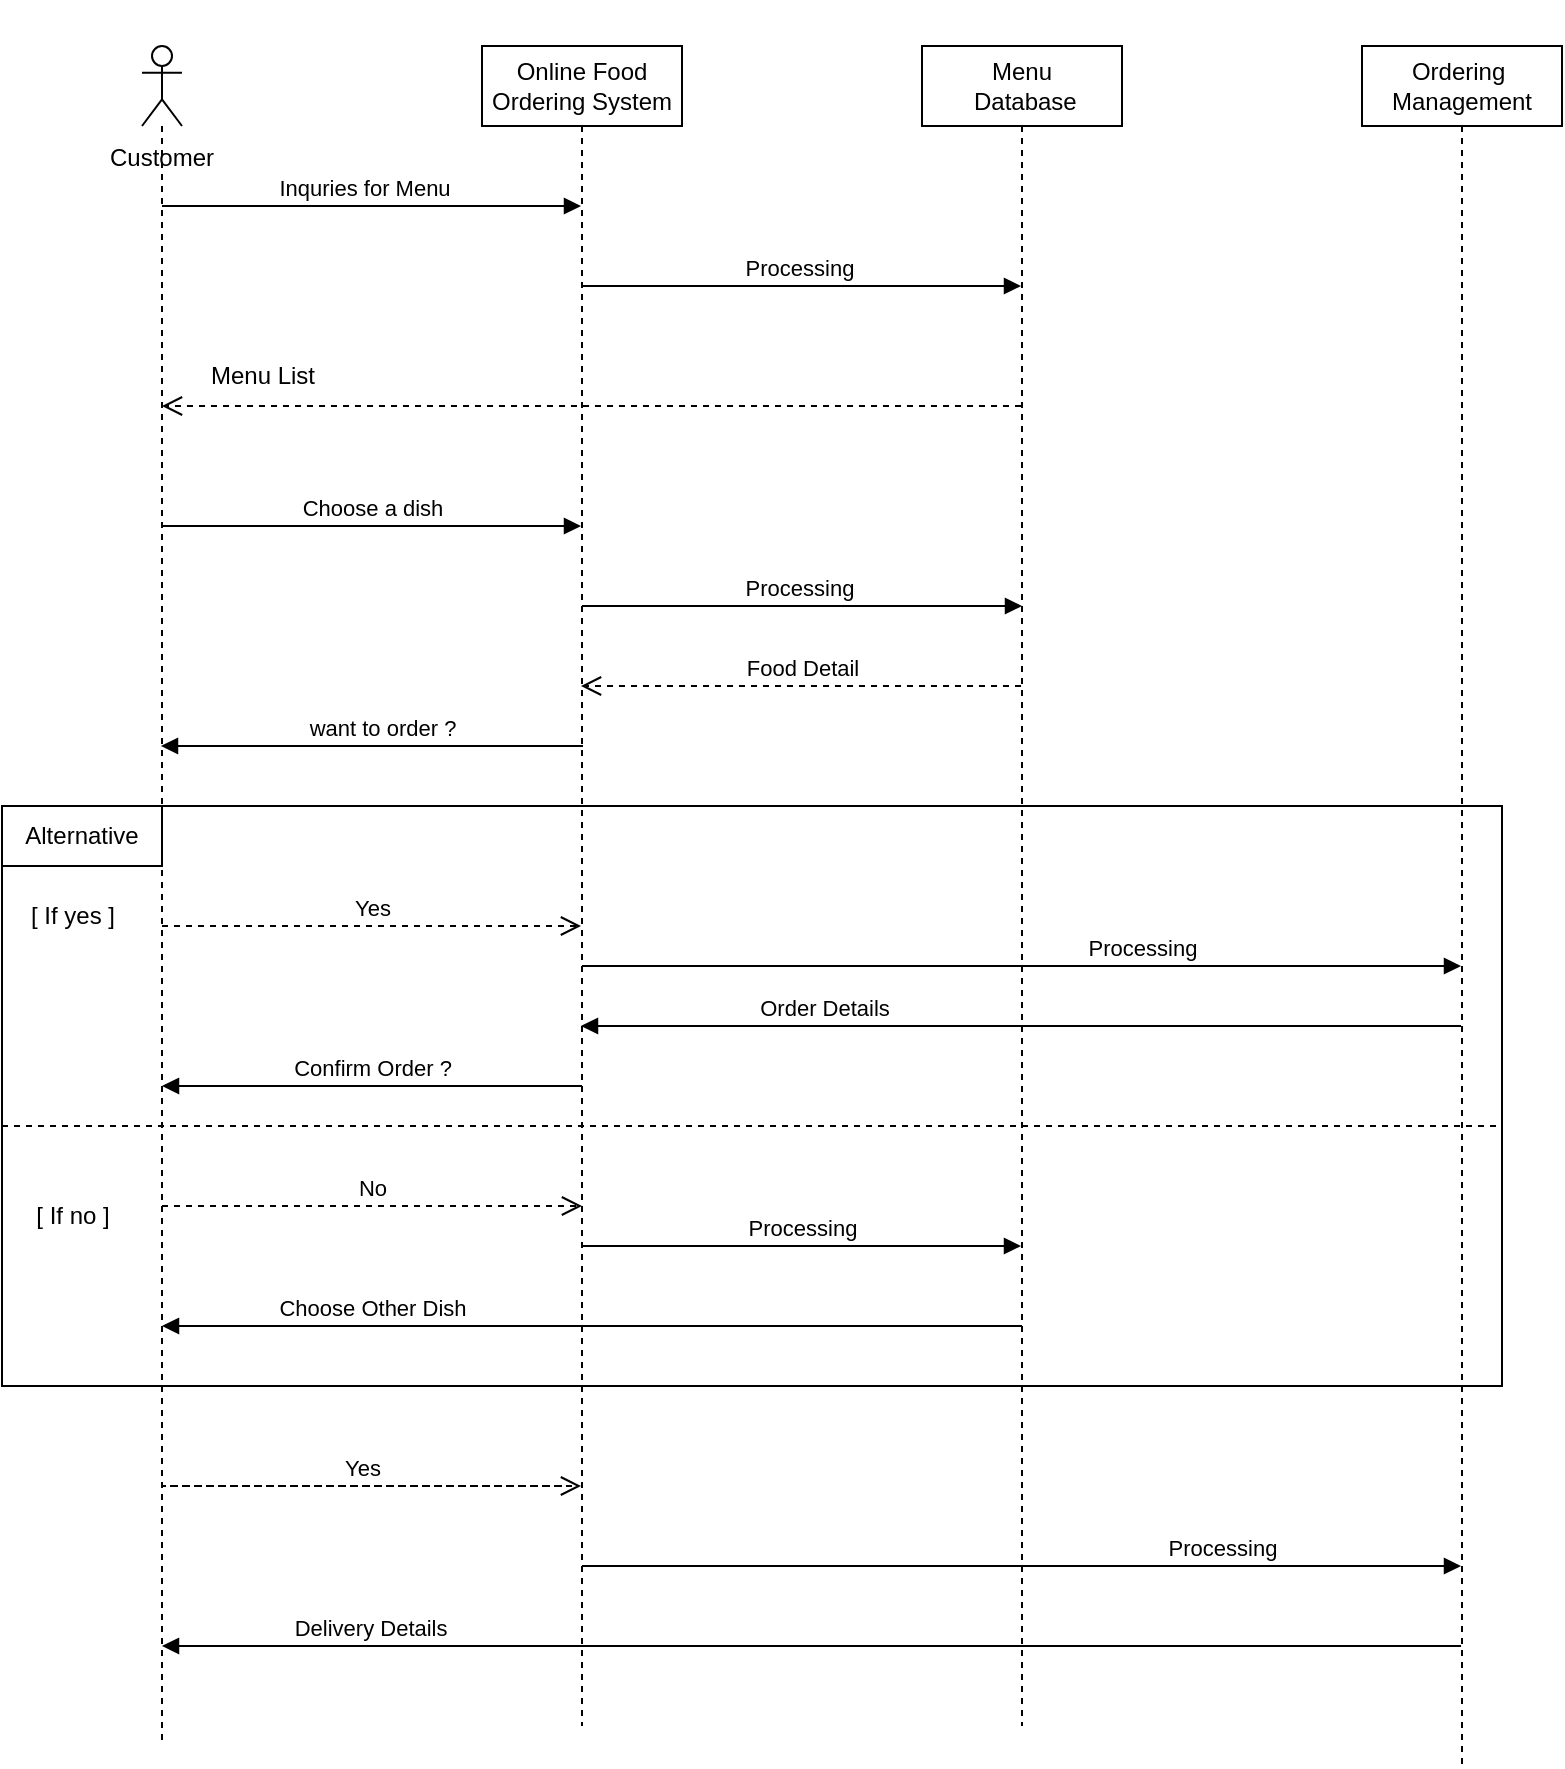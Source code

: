 <mxfile version="26.1.1">
  <diagram name="Page-1" id="cq3RQU5rPBejEIhoj49F">
    <mxGraphModel grid="1" page="1" gridSize="10" guides="1" tooltips="1" connect="1" arrows="1" fold="1" pageScale="1" pageWidth="850" pageHeight="1100" math="0" shadow="0">
      <root>
        <mxCell id="0" />
        <mxCell id="1" parent="0" />
        <mxCell id="_nC1n4Rfumy5b9con1bF-8" value="Online Food Ordering System" style="shape=umlLifeline;perimeter=lifelinePerimeter;whiteSpace=wrap;html=1;container=1;dropTarget=0;collapsible=0;recursiveResize=0;outlineConnect=0;portConstraint=eastwest;newEdgeStyle={&quot;curved&quot;:0,&quot;rounded&quot;:0};" vertex="1" parent="1">
          <mxGeometry x="260" y="40" width="100" height="840" as="geometry" />
        </mxCell>
        <mxCell id="_nC1n4Rfumy5b9con1bF-9" value="&lt;div&gt;&lt;br&gt;&lt;/div&gt;&lt;div&gt;&lt;br&gt;&lt;/div&gt;&lt;div&gt;&lt;br&gt;&lt;/div&gt;&lt;div&gt;&lt;br&gt;&lt;/div&gt;&lt;div&gt;&lt;br&gt;&lt;/div&gt;&lt;div&gt;Customer&lt;/div&gt;" style="shape=umlLifeline;perimeter=lifelinePerimeter;whiteSpace=wrap;html=1;container=1;dropTarget=0;collapsible=0;recursiveResize=0;outlineConnect=0;portConstraint=eastwest;newEdgeStyle={&quot;curved&quot;:0,&quot;rounded&quot;:0};participant=umlActor;" vertex="1" parent="1">
          <mxGeometry x="90" y="40" width="20" height="850" as="geometry" />
        </mxCell>
        <mxCell id="_nC1n4Rfumy5b9con1bF-11" value="Menu&lt;div&gt;&amp;nbsp;Database&lt;/div&gt;" style="shape=umlLifeline;perimeter=lifelinePerimeter;whiteSpace=wrap;html=1;container=1;dropTarget=0;collapsible=0;recursiveResize=0;outlineConnect=0;portConstraint=eastwest;newEdgeStyle={&quot;curved&quot;:0,&quot;rounded&quot;:0};" vertex="1" parent="1">
          <mxGeometry x="480" y="40" width="100" height="840" as="geometry" />
        </mxCell>
        <mxCell id="_nC1n4Rfumy5b9con1bF-12" value="Ordering&amp;nbsp;&lt;div&gt;Management&lt;/div&gt;" style="shape=umlLifeline;perimeter=lifelinePerimeter;whiteSpace=wrap;html=1;container=1;dropTarget=0;collapsible=0;recursiveResize=0;outlineConnect=0;portConstraint=eastwest;newEdgeStyle={&quot;curved&quot;:0,&quot;rounded&quot;:0};" vertex="1" parent="1">
          <mxGeometry x="700" y="40" width="100" height="860" as="geometry" />
        </mxCell>
        <mxCell id="_nC1n4Rfumy5b9con1bF-14" value="&lt;div&gt;&lt;br&gt;&lt;/div&gt;&lt;div&gt;&lt;br&gt;&lt;/div&gt;&lt;div&gt;&lt;br&gt;&lt;/div&gt;&lt;div&gt;&lt;br&gt;&lt;/div&gt;" style="html=1;verticalAlign=bottom;endArrow=open;dashed=1;endSize=8;curved=0;rounded=0;" edge="1" parent="1" source="_nC1n4Rfumy5b9con1bF-11" target="_nC1n4Rfumy5b9con1bF-9">
          <mxGeometry x="0.857" relative="1" as="geometry">
            <mxPoint x="530" y="200" as="sourcePoint" />
            <mxPoint x="450" y="200" as="targetPoint" />
            <Array as="points">
              <mxPoint x="280" y="220" />
            </Array>
            <mxPoint as="offset" />
          </mxGeometry>
        </mxCell>
        <mxCell id="_nC1n4Rfumy5b9con1bF-15" value="Menu List" style="text;html=1;align=center;verticalAlign=middle;resizable=0;points=[];autosize=1;strokeColor=none;fillColor=none;" vertex="1" parent="1">
          <mxGeometry x="110" y="190" width="80" height="30" as="geometry" />
        </mxCell>
        <mxCell id="_nC1n4Rfumy5b9con1bF-16" value="Inquries for Menu" style="html=1;verticalAlign=bottom;endArrow=block;curved=0;rounded=0;" edge="1" parent="1" source="_nC1n4Rfumy5b9con1bF-9" target="_nC1n4Rfumy5b9con1bF-8">
          <mxGeometry x="-0.043" width="80" relative="1" as="geometry">
            <mxPoint x="290" y="260" as="sourcePoint" />
            <mxPoint x="370" y="260" as="targetPoint" />
            <Array as="points">
              <mxPoint x="170" y="120" />
            </Array>
            <mxPoint x="1" as="offset" />
          </mxGeometry>
        </mxCell>
        <mxCell id="_nC1n4Rfumy5b9con1bF-17" value="Processing&amp;nbsp;" style="html=1;verticalAlign=bottom;endArrow=block;curved=0;rounded=0;" edge="1" parent="1" target="_nC1n4Rfumy5b9con1bF-11">
          <mxGeometry width="80" relative="1" as="geometry">
            <mxPoint x="310" y="160" as="sourcePoint" />
            <mxPoint x="390" y="160" as="targetPoint" />
          </mxGeometry>
        </mxCell>
        <mxCell id="_nC1n4Rfumy5b9con1bF-18" value="Choose a dish" style="html=1;verticalAlign=bottom;endArrow=block;curved=0;rounded=0;" edge="1" parent="1" target="_nC1n4Rfumy5b9con1bF-8">
          <mxGeometry width="80" relative="1" as="geometry">
            <mxPoint x="100" y="280" as="sourcePoint" />
            <mxPoint x="180" y="280" as="targetPoint" />
          </mxGeometry>
        </mxCell>
        <mxCell id="_nC1n4Rfumy5b9con1bF-19" value="Processing&amp;nbsp;" style="html=1;verticalAlign=bottom;endArrow=block;curved=0;rounded=0;" edge="1" parent="1">
          <mxGeometry width="80" relative="1" as="geometry">
            <mxPoint x="310" y="320" as="sourcePoint" />
            <mxPoint x="530" y="320" as="targetPoint" />
          </mxGeometry>
        </mxCell>
        <mxCell id="_nC1n4Rfumy5b9con1bF-20" value="want to order ?" style="html=1;verticalAlign=bottom;endArrow=block;curved=0;rounded=0;" edge="1" parent="1">
          <mxGeometry x="-0.047" width="80" relative="1" as="geometry">
            <mxPoint x="310.5" y="390" as="sourcePoint" />
            <mxPoint x="99.5" y="390" as="targetPoint" />
            <mxPoint as="offset" />
          </mxGeometry>
        </mxCell>
        <mxCell id="_nC1n4Rfumy5b9con1bF-21" value="Food Detail" style="html=1;verticalAlign=bottom;endArrow=open;dashed=1;endSize=8;curved=0;rounded=0;" edge="1" parent="1">
          <mxGeometry relative="1" as="geometry">
            <mxPoint x="529.5" y="360" as="sourcePoint" />
            <mxPoint x="309.5" y="360" as="targetPoint" />
          </mxGeometry>
        </mxCell>
        <mxCell id="-Yp7PdyIiP4PO0d--MpY-7" value="" style="endArrow=none;html=1;edgeStyle=orthogonalEdgeStyle;rounded=0;" edge="1" parent="1">
          <mxGeometry relative="1" as="geometry">
            <mxPoint x="20" y="430" as="sourcePoint" />
            <mxPoint x="20" y="430" as="targetPoint" />
            <Array as="points">
              <mxPoint x="20" y="420" />
              <mxPoint x="770" y="420" />
              <mxPoint x="770" y="710" />
              <mxPoint x="20" y="710" />
            </Array>
          </mxGeometry>
        </mxCell>
        <mxCell id="-Yp7PdyIiP4PO0d--MpY-10" value="Alternative" style="html=1;whiteSpace=wrap;" vertex="1" parent="1">
          <mxGeometry x="20" y="420" width="80" height="30" as="geometry" />
        </mxCell>
        <mxCell id="-Yp7PdyIiP4PO0d--MpY-11" value="[ If yes ]" style="text;html=1;align=center;verticalAlign=middle;resizable=0;points=[];autosize=1;strokeColor=none;fillColor=none;" vertex="1" parent="1">
          <mxGeometry x="20" y="460" width="70" height="30" as="geometry" />
        </mxCell>
        <mxCell id="-Yp7PdyIiP4PO0d--MpY-12" value="[ If no ]" style="text;html=1;align=center;verticalAlign=middle;resizable=0;points=[];autosize=1;strokeColor=none;fillColor=none;" vertex="1" parent="1">
          <mxGeometry x="25" y="610" width="60" height="30" as="geometry" />
        </mxCell>
        <mxCell id="-Yp7PdyIiP4PO0d--MpY-15" value="" style="endArrow=none;dashed=1;html=1;rounded=0;" edge="1" parent="1">
          <mxGeometry width="50" height="50" relative="1" as="geometry">
            <mxPoint x="20" y="580" as="sourcePoint" />
            <mxPoint x="770" y="580" as="targetPoint" />
          </mxGeometry>
        </mxCell>
        <mxCell id="-Yp7PdyIiP4PO0d--MpY-16" value="Yes" style="html=1;verticalAlign=bottom;endArrow=open;dashed=1;endSize=8;curved=0;rounded=0;" edge="1" parent="1" target="_nC1n4Rfumy5b9con1bF-8">
          <mxGeometry relative="1" as="geometry">
            <mxPoint x="100" y="480" as="sourcePoint" />
            <mxPoint x="229.5" y="480" as="targetPoint" />
          </mxGeometry>
        </mxCell>
        <mxCell id="-Yp7PdyIiP4PO0d--MpY-17" value="Processing" style="html=1;verticalAlign=bottom;endArrow=block;curved=0;rounded=0;" edge="1" parent="1" target="_nC1n4Rfumy5b9con1bF-12">
          <mxGeometry x="0.274" width="80" relative="1" as="geometry">
            <mxPoint x="310" y="500" as="sourcePoint" />
            <mxPoint x="390" y="500" as="targetPoint" />
            <mxPoint as="offset" />
          </mxGeometry>
        </mxCell>
        <mxCell id="-Yp7PdyIiP4PO0d--MpY-18" value="Order Details" style="html=1;verticalAlign=bottom;endArrow=block;curved=0;rounded=0;" edge="1" parent="1">
          <mxGeometry x="0.452" width="80" relative="1" as="geometry">
            <mxPoint x="749.5" y="530" as="sourcePoint" />
            <mxPoint x="309.5" y="530" as="targetPoint" />
            <mxPoint x="1" as="offset" />
          </mxGeometry>
        </mxCell>
        <mxCell id="-Yp7PdyIiP4PO0d--MpY-19" value="Confirm Order ?" style="html=1;verticalAlign=bottom;endArrow=block;curved=0;rounded=0;" edge="1" parent="1">
          <mxGeometry width="80" relative="1" as="geometry">
            <mxPoint x="310" y="560" as="sourcePoint" />
            <mxPoint x="100" y="560" as="targetPoint" />
          </mxGeometry>
        </mxCell>
        <mxCell id="-Yp7PdyIiP4PO0d--MpY-20" value="No" style="html=1;verticalAlign=bottom;endArrow=open;dashed=1;endSize=8;curved=0;rounded=0;" edge="1" parent="1">
          <mxGeometry relative="1" as="geometry">
            <mxPoint x="100" y="620" as="sourcePoint" />
            <mxPoint x="310" y="620" as="targetPoint" />
          </mxGeometry>
        </mxCell>
        <mxCell id="-Yp7PdyIiP4PO0d--MpY-21" value="Processing" style="html=1;verticalAlign=bottom;endArrow=block;curved=0;rounded=0;" edge="1" parent="1" target="_nC1n4Rfumy5b9con1bF-11">
          <mxGeometry width="80" relative="1" as="geometry">
            <mxPoint x="310" y="640" as="sourcePoint" />
            <mxPoint x="390" y="640" as="targetPoint" />
          </mxGeometry>
        </mxCell>
        <mxCell id="-Yp7PdyIiP4PO0d--MpY-22" value="Choose Other Dish" style="html=1;verticalAlign=bottom;endArrow=block;curved=0;rounded=0;" edge="1" parent="1">
          <mxGeometry x="0.512" width="80" relative="1" as="geometry">
            <mxPoint x="530" y="680" as="sourcePoint" />
            <mxPoint x="100" y="680" as="targetPoint" />
            <mxPoint as="offset" />
          </mxGeometry>
        </mxCell>
        <mxCell id="-Yp7PdyIiP4PO0d--MpY-23" value="Yes" style="html=1;verticalAlign=bottom;endArrow=open;dashed=1;endSize=8;curved=0;rounded=0;" edge="1" parent="1" target="_nC1n4Rfumy5b9con1bF-8">
          <mxGeometry x="0.465" relative="1" as="geometry">
            <mxPoint x="300" y="760" as="sourcePoint" />
            <mxPoint x="300" y="760" as="targetPoint" />
            <Array as="points">
              <mxPoint x="100" y="760" />
            </Array>
            <mxPoint as="offset" />
          </mxGeometry>
        </mxCell>
        <mxCell id="-Yp7PdyIiP4PO0d--MpY-24" value="Processing" style="html=1;verticalAlign=bottom;endArrow=block;curved=0;rounded=0;" edge="1" parent="1" target="_nC1n4Rfumy5b9con1bF-12">
          <mxGeometry x="0.456" width="80" relative="1" as="geometry">
            <mxPoint x="310" y="800" as="sourcePoint" />
            <mxPoint x="390" y="800" as="targetPoint" />
            <mxPoint as="offset" />
          </mxGeometry>
        </mxCell>
        <mxCell id="-Yp7PdyIiP4PO0d--MpY-25" value="&amp;nbsp; Delivery Details" style="html=1;verticalAlign=bottom;endArrow=block;curved=0;rounded=0;" edge="1" parent="1" source="_nC1n4Rfumy5b9con1bF-12">
          <mxGeometry x="0.692" width="80" relative="1" as="geometry">
            <mxPoint x="670" y="840" as="sourcePoint" />
            <mxPoint x="100" y="840" as="targetPoint" />
            <mxPoint x="1" as="offset" />
          </mxGeometry>
        </mxCell>
      </root>
    </mxGraphModel>
  </diagram>
</mxfile>
